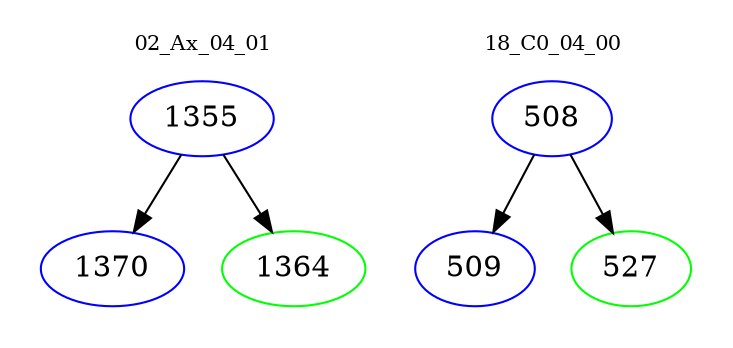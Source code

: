 digraph{
subgraph cluster_0 {
color = white
label = "02_Ax_04_01";
fontsize=10;
T0_1355 [label="1355", color="blue"]
T0_1355 -> T0_1370 [color="black"]
T0_1370 [label="1370", color="blue"]
T0_1355 -> T0_1364 [color="black"]
T0_1364 [label="1364", color="green"]
}
subgraph cluster_1 {
color = white
label = "18_C0_04_00";
fontsize=10;
T1_508 [label="508", color="blue"]
T1_508 -> T1_509 [color="black"]
T1_509 [label="509", color="blue"]
T1_508 -> T1_527 [color="black"]
T1_527 [label="527", color="green"]
}
}
